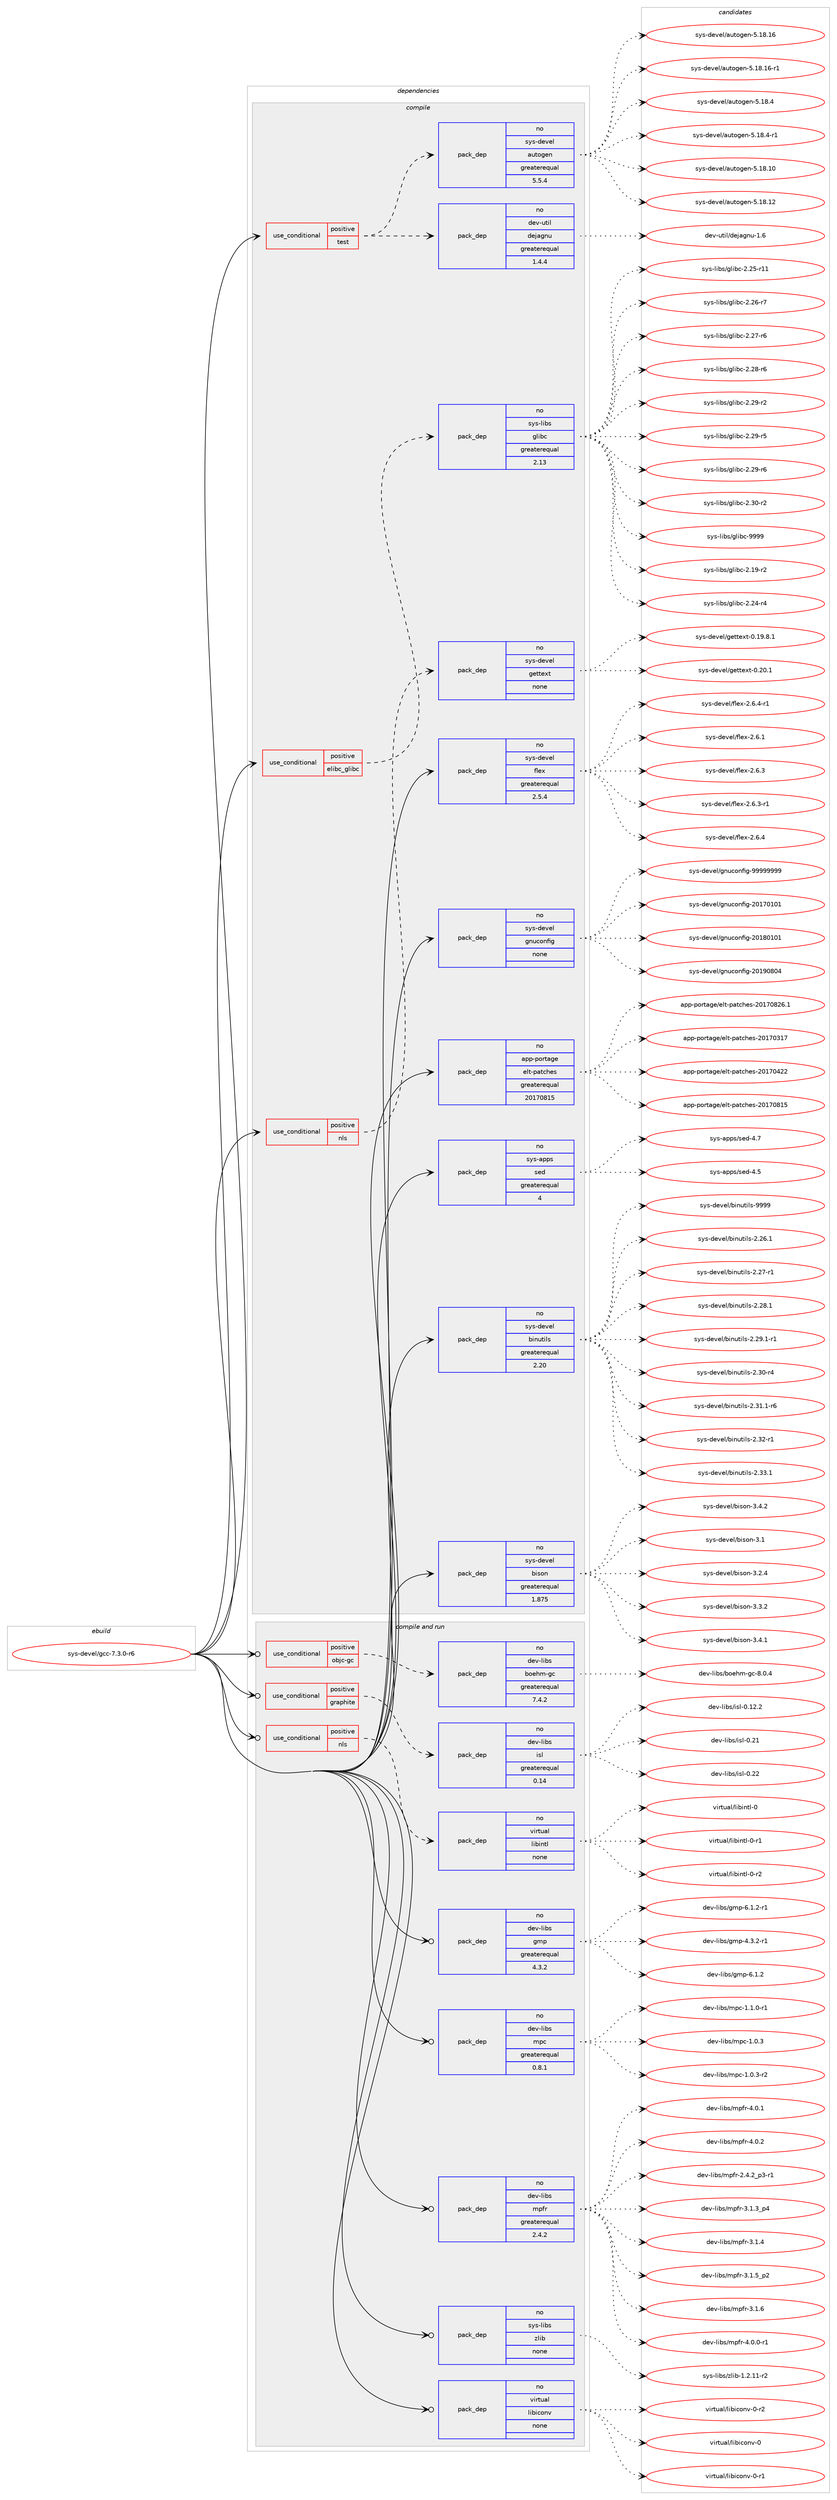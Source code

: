 digraph prolog {

# *************
# Graph options
# *************

newrank=true;
concentrate=true;
compound=true;
graph [rankdir=LR,fontname=Helvetica,fontsize=10,ranksep=1.5];#, ranksep=2.5, nodesep=0.2];
edge  [arrowhead=vee];
node  [fontname=Helvetica,fontsize=10];

# **********
# The ebuild
# **********

subgraph cluster_leftcol {
color=gray;
rank=same;
label=<<i>ebuild</i>>;
id [label="sys-devel/gcc-7.3.0-r6", color=red, width=4, href="../sys-devel/gcc-7.3.0-r6.svg"];
}

# ****************
# The dependencies
# ****************

subgraph cluster_midcol {
color=gray;
label=<<i>dependencies</i>>;
subgraph cluster_compile {
fillcolor="#eeeeee";
style=filled;
label=<<i>compile</i>>;
subgraph cond213833 {
dependency889468 [label=<<TABLE BORDER="0" CELLBORDER="1" CELLSPACING="0" CELLPADDING="4"><TR><TD ROWSPAN="3" CELLPADDING="10">use_conditional</TD></TR><TR><TD>positive</TD></TR><TR><TD>elibc_glibc</TD></TR></TABLE>>, shape=none, color=red];
subgraph pack660074 {
dependency889469 [label=<<TABLE BORDER="0" CELLBORDER="1" CELLSPACING="0" CELLPADDING="4" WIDTH="220"><TR><TD ROWSPAN="6" CELLPADDING="30">pack_dep</TD></TR><TR><TD WIDTH="110">no</TD></TR><TR><TD>sys-libs</TD></TR><TR><TD>glibc</TD></TR><TR><TD>greaterequal</TD></TR><TR><TD>2.13</TD></TR></TABLE>>, shape=none, color=blue];
}
dependency889468:e -> dependency889469:w [weight=20,style="dashed",arrowhead="vee"];
}
id:e -> dependency889468:w [weight=20,style="solid",arrowhead="vee"];
subgraph cond213834 {
dependency889470 [label=<<TABLE BORDER="0" CELLBORDER="1" CELLSPACING="0" CELLPADDING="4"><TR><TD ROWSPAN="3" CELLPADDING="10">use_conditional</TD></TR><TR><TD>positive</TD></TR><TR><TD>nls</TD></TR></TABLE>>, shape=none, color=red];
subgraph pack660075 {
dependency889471 [label=<<TABLE BORDER="0" CELLBORDER="1" CELLSPACING="0" CELLPADDING="4" WIDTH="220"><TR><TD ROWSPAN="6" CELLPADDING="30">pack_dep</TD></TR><TR><TD WIDTH="110">no</TD></TR><TR><TD>sys-devel</TD></TR><TR><TD>gettext</TD></TR><TR><TD>none</TD></TR><TR><TD></TD></TR></TABLE>>, shape=none, color=blue];
}
dependency889470:e -> dependency889471:w [weight=20,style="dashed",arrowhead="vee"];
}
id:e -> dependency889470:w [weight=20,style="solid",arrowhead="vee"];
subgraph cond213835 {
dependency889472 [label=<<TABLE BORDER="0" CELLBORDER="1" CELLSPACING="0" CELLPADDING="4"><TR><TD ROWSPAN="3" CELLPADDING="10">use_conditional</TD></TR><TR><TD>positive</TD></TR><TR><TD>test</TD></TR></TABLE>>, shape=none, color=red];
subgraph pack660076 {
dependency889473 [label=<<TABLE BORDER="0" CELLBORDER="1" CELLSPACING="0" CELLPADDING="4" WIDTH="220"><TR><TD ROWSPAN="6" CELLPADDING="30">pack_dep</TD></TR><TR><TD WIDTH="110">no</TD></TR><TR><TD>dev-util</TD></TR><TR><TD>dejagnu</TD></TR><TR><TD>greaterequal</TD></TR><TR><TD>1.4.4</TD></TR></TABLE>>, shape=none, color=blue];
}
dependency889472:e -> dependency889473:w [weight=20,style="dashed",arrowhead="vee"];
subgraph pack660077 {
dependency889474 [label=<<TABLE BORDER="0" CELLBORDER="1" CELLSPACING="0" CELLPADDING="4" WIDTH="220"><TR><TD ROWSPAN="6" CELLPADDING="30">pack_dep</TD></TR><TR><TD WIDTH="110">no</TD></TR><TR><TD>sys-devel</TD></TR><TR><TD>autogen</TD></TR><TR><TD>greaterequal</TD></TR><TR><TD>5.5.4</TD></TR></TABLE>>, shape=none, color=blue];
}
dependency889472:e -> dependency889474:w [weight=20,style="dashed",arrowhead="vee"];
}
id:e -> dependency889472:w [weight=20,style="solid",arrowhead="vee"];
subgraph pack660078 {
dependency889475 [label=<<TABLE BORDER="0" CELLBORDER="1" CELLSPACING="0" CELLPADDING="4" WIDTH="220"><TR><TD ROWSPAN="6" CELLPADDING="30">pack_dep</TD></TR><TR><TD WIDTH="110">no</TD></TR><TR><TD>app-portage</TD></TR><TR><TD>elt-patches</TD></TR><TR><TD>greaterequal</TD></TR><TR><TD>20170815</TD></TR></TABLE>>, shape=none, color=blue];
}
id:e -> dependency889475:w [weight=20,style="solid",arrowhead="vee"];
subgraph pack660079 {
dependency889476 [label=<<TABLE BORDER="0" CELLBORDER="1" CELLSPACING="0" CELLPADDING="4" WIDTH="220"><TR><TD ROWSPAN="6" CELLPADDING="30">pack_dep</TD></TR><TR><TD WIDTH="110">no</TD></TR><TR><TD>sys-apps</TD></TR><TR><TD>sed</TD></TR><TR><TD>greaterequal</TD></TR><TR><TD>4</TD></TR></TABLE>>, shape=none, color=blue];
}
id:e -> dependency889476:w [weight=20,style="solid",arrowhead="vee"];
subgraph pack660080 {
dependency889477 [label=<<TABLE BORDER="0" CELLBORDER="1" CELLSPACING="0" CELLPADDING="4" WIDTH="220"><TR><TD ROWSPAN="6" CELLPADDING="30">pack_dep</TD></TR><TR><TD WIDTH="110">no</TD></TR><TR><TD>sys-devel</TD></TR><TR><TD>binutils</TD></TR><TR><TD>greaterequal</TD></TR><TR><TD>2.20</TD></TR></TABLE>>, shape=none, color=blue];
}
id:e -> dependency889477:w [weight=20,style="solid",arrowhead="vee"];
subgraph pack660081 {
dependency889478 [label=<<TABLE BORDER="0" CELLBORDER="1" CELLSPACING="0" CELLPADDING="4" WIDTH="220"><TR><TD ROWSPAN="6" CELLPADDING="30">pack_dep</TD></TR><TR><TD WIDTH="110">no</TD></TR><TR><TD>sys-devel</TD></TR><TR><TD>bison</TD></TR><TR><TD>greaterequal</TD></TR><TR><TD>1.875</TD></TR></TABLE>>, shape=none, color=blue];
}
id:e -> dependency889478:w [weight=20,style="solid",arrowhead="vee"];
subgraph pack660082 {
dependency889479 [label=<<TABLE BORDER="0" CELLBORDER="1" CELLSPACING="0" CELLPADDING="4" WIDTH="220"><TR><TD ROWSPAN="6" CELLPADDING="30">pack_dep</TD></TR><TR><TD WIDTH="110">no</TD></TR><TR><TD>sys-devel</TD></TR><TR><TD>flex</TD></TR><TR><TD>greaterequal</TD></TR><TR><TD>2.5.4</TD></TR></TABLE>>, shape=none, color=blue];
}
id:e -> dependency889479:w [weight=20,style="solid",arrowhead="vee"];
subgraph pack660083 {
dependency889480 [label=<<TABLE BORDER="0" CELLBORDER="1" CELLSPACING="0" CELLPADDING="4" WIDTH="220"><TR><TD ROWSPAN="6" CELLPADDING="30">pack_dep</TD></TR><TR><TD WIDTH="110">no</TD></TR><TR><TD>sys-devel</TD></TR><TR><TD>gnuconfig</TD></TR><TR><TD>none</TD></TR><TR><TD></TD></TR></TABLE>>, shape=none, color=blue];
}
id:e -> dependency889480:w [weight=20,style="solid",arrowhead="vee"];
}
subgraph cluster_compileandrun {
fillcolor="#eeeeee";
style=filled;
label=<<i>compile and run</i>>;
subgraph cond213836 {
dependency889481 [label=<<TABLE BORDER="0" CELLBORDER="1" CELLSPACING="0" CELLPADDING="4"><TR><TD ROWSPAN="3" CELLPADDING="10">use_conditional</TD></TR><TR><TD>positive</TD></TR><TR><TD>graphite</TD></TR></TABLE>>, shape=none, color=red];
subgraph pack660084 {
dependency889482 [label=<<TABLE BORDER="0" CELLBORDER="1" CELLSPACING="0" CELLPADDING="4" WIDTH="220"><TR><TD ROWSPAN="6" CELLPADDING="30">pack_dep</TD></TR><TR><TD WIDTH="110">no</TD></TR><TR><TD>dev-libs</TD></TR><TR><TD>isl</TD></TR><TR><TD>greaterequal</TD></TR><TR><TD>0.14</TD></TR></TABLE>>, shape=none, color=blue];
}
dependency889481:e -> dependency889482:w [weight=20,style="dashed",arrowhead="vee"];
}
id:e -> dependency889481:w [weight=20,style="solid",arrowhead="odotvee"];
subgraph cond213837 {
dependency889483 [label=<<TABLE BORDER="0" CELLBORDER="1" CELLSPACING="0" CELLPADDING="4"><TR><TD ROWSPAN="3" CELLPADDING="10">use_conditional</TD></TR><TR><TD>positive</TD></TR><TR><TD>nls</TD></TR></TABLE>>, shape=none, color=red];
subgraph pack660085 {
dependency889484 [label=<<TABLE BORDER="0" CELLBORDER="1" CELLSPACING="0" CELLPADDING="4" WIDTH="220"><TR><TD ROWSPAN="6" CELLPADDING="30">pack_dep</TD></TR><TR><TD WIDTH="110">no</TD></TR><TR><TD>virtual</TD></TR><TR><TD>libintl</TD></TR><TR><TD>none</TD></TR><TR><TD></TD></TR></TABLE>>, shape=none, color=blue];
}
dependency889483:e -> dependency889484:w [weight=20,style="dashed",arrowhead="vee"];
}
id:e -> dependency889483:w [weight=20,style="solid",arrowhead="odotvee"];
subgraph cond213838 {
dependency889485 [label=<<TABLE BORDER="0" CELLBORDER="1" CELLSPACING="0" CELLPADDING="4"><TR><TD ROWSPAN="3" CELLPADDING="10">use_conditional</TD></TR><TR><TD>positive</TD></TR><TR><TD>objc-gc</TD></TR></TABLE>>, shape=none, color=red];
subgraph pack660086 {
dependency889486 [label=<<TABLE BORDER="0" CELLBORDER="1" CELLSPACING="0" CELLPADDING="4" WIDTH="220"><TR><TD ROWSPAN="6" CELLPADDING="30">pack_dep</TD></TR><TR><TD WIDTH="110">no</TD></TR><TR><TD>dev-libs</TD></TR><TR><TD>boehm-gc</TD></TR><TR><TD>greaterequal</TD></TR><TR><TD>7.4.2</TD></TR></TABLE>>, shape=none, color=blue];
}
dependency889485:e -> dependency889486:w [weight=20,style="dashed",arrowhead="vee"];
}
id:e -> dependency889485:w [weight=20,style="solid",arrowhead="odotvee"];
subgraph pack660087 {
dependency889487 [label=<<TABLE BORDER="0" CELLBORDER="1" CELLSPACING="0" CELLPADDING="4" WIDTH="220"><TR><TD ROWSPAN="6" CELLPADDING="30">pack_dep</TD></TR><TR><TD WIDTH="110">no</TD></TR><TR><TD>dev-libs</TD></TR><TR><TD>gmp</TD></TR><TR><TD>greaterequal</TD></TR><TR><TD>4.3.2</TD></TR></TABLE>>, shape=none, color=blue];
}
id:e -> dependency889487:w [weight=20,style="solid",arrowhead="odotvee"];
subgraph pack660088 {
dependency889488 [label=<<TABLE BORDER="0" CELLBORDER="1" CELLSPACING="0" CELLPADDING="4" WIDTH="220"><TR><TD ROWSPAN="6" CELLPADDING="30">pack_dep</TD></TR><TR><TD WIDTH="110">no</TD></TR><TR><TD>dev-libs</TD></TR><TR><TD>mpc</TD></TR><TR><TD>greaterequal</TD></TR><TR><TD>0.8.1</TD></TR></TABLE>>, shape=none, color=blue];
}
id:e -> dependency889488:w [weight=20,style="solid",arrowhead="odotvee"];
subgraph pack660089 {
dependency889489 [label=<<TABLE BORDER="0" CELLBORDER="1" CELLSPACING="0" CELLPADDING="4" WIDTH="220"><TR><TD ROWSPAN="6" CELLPADDING="30">pack_dep</TD></TR><TR><TD WIDTH="110">no</TD></TR><TR><TD>dev-libs</TD></TR><TR><TD>mpfr</TD></TR><TR><TD>greaterequal</TD></TR><TR><TD>2.4.2</TD></TR></TABLE>>, shape=none, color=blue];
}
id:e -> dependency889489:w [weight=20,style="solid",arrowhead="odotvee"];
subgraph pack660090 {
dependency889490 [label=<<TABLE BORDER="0" CELLBORDER="1" CELLSPACING="0" CELLPADDING="4" WIDTH="220"><TR><TD ROWSPAN="6" CELLPADDING="30">pack_dep</TD></TR><TR><TD WIDTH="110">no</TD></TR><TR><TD>sys-libs</TD></TR><TR><TD>zlib</TD></TR><TR><TD>none</TD></TR><TR><TD></TD></TR></TABLE>>, shape=none, color=blue];
}
id:e -> dependency889490:w [weight=20,style="solid",arrowhead="odotvee"];
subgraph pack660091 {
dependency889491 [label=<<TABLE BORDER="0" CELLBORDER="1" CELLSPACING="0" CELLPADDING="4" WIDTH="220"><TR><TD ROWSPAN="6" CELLPADDING="30">pack_dep</TD></TR><TR><TD WIDTH="110">no</TD></TR><TR><TD>virtual</TD></TR><TR><TD>libiconv</TD></TR><TR><TD>none</TD></TR><TR><TD></TD></TR></TABLE>>, shape=none, color=blue];
}
id:e -> dependency889491:w [weight=20,style="solid",arrowhead="odotvee"];
}
subgraph cluster_run {
fillcolor="#eeeeee";
style=filled;
label=<<i>run</i>>;
}
}

# **************
# The candidates
# **************

subgraph cluster_choices {
rank=same;
color=gray;
label=<<i>candidates</i>>;

subgraph choice660074 {
color=black;
nodesep=1;
choice115121115451081059811547103108105989945504649574511450 [label="sys-libs/glibc-2.19-r2", color=red, width=4,href="../sys-libs/glibc-2.19-r2.svg"];
choice115121115451081059811547103108105989945504650524511452 [label="sys-libs/glibc-2.24-r4", color=red, width=4,href="../sys-libs/glibc-2.24-r4.svg"];
choice11512111545108105981154710310810598994550465053451144949 [label="sys-libs/glibc-2.25-r11", color=red, width=4,href="../sys-libs/glibc-2.25-r11.svg"];
choice115121115451081059811547103108105989945504650544511455 [label="sys-libs/glibc-2.26-r7", color=red, width=4,href="../sys-libs/glibc-2.26-r7.svg"];
choice115121115451081059811547103108105989945504650554511454 [label="sys-libs/glibc-2.27-r6", color=red, width=4,href="../sys-libs/glibc-2.27-r6.svg"];
choice115121115451081059811547103108105989945504650564511454 [label="sys-libs/glibc-2.28-r6", color=red, width=4,href="../sys-libs/glibc-2.28-r6.svg"];
choice115121115451081059811547103108105989945504650574511450 [label="sys-libs/glibc-2.29-r2", color=red, width=4,href="../sys-libs/glibc-2.29-r2.svg"];
choice115121115451081059811547103108105989945504650574511453 [label="sys-libs/glibc-2.29-r5", color=red, width=4,href="../sys-libs/glibc-2.29-r5.svg"];
choice115121115451081059811547103108105989945504650574511454 [label="sys-libs/glibc-2.29-r6", color=red, width=4,href="../sys-libs/glibc-2.29-r6.svg"];
choice115121115451081059811547103108105989945504651484511450 [label="sys-libs/glibc-2.30-r2", color=red, width=4,href="../sys-libs/glibc-2.30-r2.svg"];
choice11512111545108105981154710310810598994557575757 [label="sys-libs/glibc-9999", color=red, width=4,href="../sys-libs/glibc-9999.svg"];
dependency889469:e -> choice115121115451081059811547103108105989945504649574511450:w [style=dotted,weight="100"];
dependency889469:e -> choice115121115451081059811547103108105989945504650524511452:w [style=dotted,weight="100"];
dependency889469:e -> choice11512111545108105981154710310810598994550465053451144949:w [style=dotted,weight="100"];
dependency889469:e -> choice115121115451081059811547103108105989945504650544511455:w [style=dotted,weight="100"];
dependency889469:e -> choice115121115451081059811547103108105989945504650554511454:w [style=dotted,weight="100"];
dependency889469:e -> choice115121115451081059811547103108105989945504650564511454:w [style=dotted,weight="100"];
dependency889469:e -> choice115121115451081059811547103108105989945504650574511450:w [style=dotted,weight="100"];
dependency889469:e -> choice115121115451081059811547103108105989945504650574511453:w [style=dotted,weight="100"];
dependency889469:e -> choice115121115451081059811547103108105989945504650574511454:w [style=dotted,weight="100"];
dependency889469:e -> choice115121115451081059811547103108105989945504651484511450:w [style=dotted,weight="100"];
dependency889469:e -> choice11512111545108105981154710310810598994557575757:w [style=dotted,weight="100"];
}
subgraph choice660075 {
color=black;
nodesep=1;
choice1151211154510010111810110847103101116116101120116454846495746564649 [label="sys-devel/gettext-0.19.8.1", color=red, width=4,href="../sys-devel/gettext-0.19.8.1.svg"];
choice115121115451001011181011084710310111611610112011645484650484649 [label="sys-devel/gettext-0.20.1", color=red, width=4,href="../sys-devel/gettext-0.20.1.svg"];
dependency889471:e -> choice1151211154510010111810110847103101116116101120116454846495746564649:w [style=dotted,weight="100"];
dependency889471:e -> choice115121115451001011181011084710310111611610112011645484650484649:w [style=dotted,weight="100"];
}
subgraph choice660076 {
color=black;
nodesep=1;
choice10010111845117116105108471001011069710311011745494654 [label="dev-util/dejagnu-1.6", color=red, width=4,href="../dev-util/dejagnu-1.6.svg"];
dependency889473:e -> choice10010111845117116105108471001011069710311011745494654:w [style=dotted,weight="100"];
}
subgraph choice660077 {
color=black;
nodesep=1;
choice1151211154510010111810110847971171161111031011104553464956464948 [label="sys-devel/autogen-5.18.10", color=red, width=4,href="../sys-devel/autogen-5.18.10.svg"];
choice1151211154510010111810110847971171161111031011104553464956464950 [label="sys-devel/autogen-5.18.12", color=red, width=4,href="../sys-devel/autogen-5.18.12.svg"];
choice1151211154510010111810110847971171161111031011104553464956464954 [label="sys-devel/autogen-5.18.16", color=red, width=4,href="../sys-devel/autogen-5.18.16.svg"];
choice11512111545100101118101108479711711611110310111045534649564649544511449 [label="sys-devel/autogen-5.18.16-r1", color=red, width=4,href="../sys-devel/autogen-5.18.16-r1.svg"];
choice11512111545100101118101108479711711611110310111045534649564652 [label="sys-devel/autogen-5.18.4", color=red, width=4,href="../sys-devel/autogen-5.18.4.svg"];
choice115121115451001011181011084797117116111103101110455346495646524511449 [label="sys-devel/autogen-5.18.4-r1", color=red, width=4,href="../sys-devel/autogen-5.18.4-r1.svg"];
dependency889474:e -> choice1151211154510010111810110847971171161111031011104553464956464948:w [style=dotted,weight="100"];
dependency889474:e -> choice1151211154510010111810110847971171161111031011104553464956464950:w [style=dotted,weight="100"];
dependency889474:e -> choice1151211154510010111810110847971171161111031011104553464956464954:w [style=dotted,weight="100"];
dependency889474:e -> choice11512111545100101118101108479711711611110310111045534649564649544511449:w [style=dotted,weight="100"];
dependency889474:e -> choice11512111545100101118101108479711711611110310111045534649564652:w [style=dotted,weight="100"];
dependency889474:e -> choice115121115451001011181011084797117116111103101110455346495646524511449:w [style=dotted,weight="100"];
}
subgraph choice660078 {
color=black;
nodesep=1;
choice97112112451121111141169710310147101108116451129711699104101115455048495548514955 [label="app-portage/elt-patches-20170317", color=red, width=4,href="../app-portage/elt-patches-20170317.svg"];
choice97112112451121111141169710310147101108116451129711699104101115455048495548525050 [label="app-portage/elt-patches-20170422", color=red, width=4,href="../app-portage/elt-patches-20170422.svg"];
choice97112112451121111141169710310147101108116451129711699104101115455048495548564953 [label="app-portage/elt-patches-20170815", color=red, width=4,href="../app-portage/elt-patches-20170815.svg"];
choice971121124511211111411697103101471011081164511297116991041011154550484955485650544649 [label="app-portage/elt-patches-20170826.1", color=red, width=4,href="../app-portage/elt-patches-20170826.1.svg"];
dependency889475:e -> choice97112112451121111141169710310147101108116451129711699104101115455048495548514955:w [style=dotted,weight="100"];
dependency889475:e -> choice97112112451121111141169710310147101108116451129711699104101115455048495548525050:w [style=dotted,weight="100"];
dependency889475:e -> choice97112112451121111141169710310147101108116451129711699104101115455048495548564953:w [style=dotted,weight="100"];
dependency889475:e -> choice971121124511211111411697103101471011081164511297116991041011154550484955485650544649:w [style=dotted,weight="100"];
}
subgraph choice660079 {
color=black;
nodesep=1;
choice11512111545971121121154711510110045524653 [label="sys-apps/sed-4.5", color=red, width=4,href="../sys-apps/sed-4.5.svg"];
choice11512111545971121121154711510110045524655 [label="sys-apps/sed-4.7", color=red, width=4,href="../sys-apps/sed-4.7.svg"];
dependency889476:e -> choice11512111545971121121154711510110045524653:w [style=dotted,weight="100"];
dependency889476:e -> choice11512111545971121121154711510110045524655:w [style=dotted,weight="100"];
}
subgraph choice660080 {
color=black;
nodesep=1;
choice11512111545100101118101108479810511011711610510811545504650544649 [label="sys-devel/binutils-2.26.1", color=red, width=4,href="../sys-devel/binutils-2.26.1.svg"];
choice11512111545100101118101108479810511011711610510811545504650554511449 [label="sys-devel/binutils-2.27-r1", color=red, width=4,href="../sys-devel/binutils-2.27-r1.svg"];
choice11512111545100101118101108479810511011711610510811545504650564649 [label="sys-devel/binutils-2.28.1", color=red, width=4,href="../sys-devel/binutils-2.28.1.svg"];
choice115121115451001011181011084798105110117116105108115455046505746494511449 [label="sys-devel/binutils-2.29.1-r1", color=red, width=4,href="../sys-devel/binutils-2.29.1-r1.svg"];
choice11512111545100101118101108479810511011711610510811545504651484511452 [label="sys-devel/binutils-2.30-r4", color=red, width=4,href="../sys-devel/binutils-2.30-r4.svg"];
choice115121115451001011181011084798105110117116105108115455046514946494511454 [label="sys-devel/binutils-2.31.1-r6", color=red, width=4,href="../sys-devel/binutils-2.31.1-r6.svg"];
choice11512111545100101118101108479810511011711610510811545504651504511449 [label="sys-devel/binutils-2.32-r1", color=red, width=4,href="../sys-devel/binutils-2.32-r1.svg"];
choice11512111545100101118101108479810511011711610510811545504651514649 [label="sys-devel/binutils-2.33.1", color=red, width=4,href="../sys-devel/binutils-2.33.1.svg"];
choice1151211154510010111810110847981051101171161051081154557575757 [label="sys-devel/binutils-9999", color=red, width=4,href="../sys-devel/binutils-9999.svg"];
dependency889477:e -> choice11512111545100101118101108479810511011711610510811545504650544649:w [style=dotted,weight="100"];
dependency889477:e -> choice11512111545100101118101108479810511011711610510811545504650554511449:w [style=dotted,weight="100"];
dependency889477:e -> choice11512111545100101118101108479810511011711610510811545504650564649:w [style=dotted,weight="100"];
dependency889477:e -> choice115121115451001011181011084798105110117116105108115455046505746494511449:w [style=dotted,weight="100"];
dependency889477:e -> choice11512111545100101118101108479810511011711610510811545504651484511452:w [style=dotted,weight="100"];
dependency889477:e -> choice115121115451001011181011084798105110117116105108115455046514946494511454:w [style=dotted,weight="100"];
dependency889477:e -> choice11512111545100101118101108479810511011711610510811545504651504511449:w [style=dotted,weight="100"];
dependency889477:e -> choice11512111545100101118101108479810511011711610510811545504651514649:w [style=dotted,weight="100"];
dependency889477:e -> choice1151211154510010111810110847981051101171161051081154557575757:w [style=dotted,weight="100"];
}
subgraph choice660081 {
color=black;
nodesep=1;
choice11512111545100101118101108479810511511111045514649 [label="sys-devel/bison-3.1", color=red, width=4,href="../sys-devel/bison-3.1.svg"];
choice115121115451001011181011084798105115111110455146504652 [label="sys-devel/bison-3.2.4", color=red, width=4,href="../sys-devel/bison-3.2.4.svg"];
choice115121115451001011181011084798105115111110455146514650 [label="sys-devel/bison-3.3.2", color=red, width=4,href="../sys-devel/bison-3.3.2.svg"];
choice115121115451001011181011084798105115111110455146524649 [label="sys-devel/bison-3.4.1", color=red, width=4,href="../sys-devel/bison-3.4.1.svg"];
choice115121115451001011181011084798105115111110455146524650 [label="sys-devel/bison-3.4.2", color=red, width=4,href="../sys-devel/bison-3.4.2.svg"];
dependency889478:e -> choice11512111545100101118101108479810511511111045514649:w [style=dotted,weight="100"];
dependency889478:e -> choice115121115451001011181011084798105115111110455146504652:w [style=dotted,weight="100"];
dependency889478:e -> choice115121115451001011181011084798105115111110455146514650:w [style=dotted,weight="100"];
dependency889478:e -> choice115121115451001011181011084798105115111110455146524649:w [style=dotted,weight="100"];
dependency889478:e -> choice115121115451001011181011084798105115111110455146524650:w [style=dotted,weight="100"];
}
subgraph choice660082 {
color=black;
nodesep=1;
choice1151211154510010111810110847102108101120455046544649 [label="sys-devel/flex-2.6.1", color=red, width=4,href="../sys-devel/flex-2.6.1.svg"];
choice1151211154510010111810110847102108101120455046544651 [label="sys-devel/flex-2.6.3", color=red, width=4,href="../sys-devel/flex-2.6.3.svg"];
choice11512111545100101118101108471021081011204550465446514511449 [label="sys-devel/flex-2.6.3-r1", color=red, width=4,href="../sys-devel/flex-2.6.3-r1.svg"];
choice1151211154510010111810110847102108101120455046544652 [label="sys-devel/flex-2.6.4", color=red, width=4,href="../sys-devel/flex-2.6.4.svg"];
choice11512111545100101118101108471021081011204550465446524511449 [label="sys-devel/flex-2.6.4-r1", color=red, width=4,href="../sys-devel/flex-2.6.4-r1.svg"];
dependency889479:e -> choice1151211154510010111810110847102108101120455046544649:w [style=dotted,weight="100"];
dependency889479:e -> choice1151211154510010111810110847102108101120455046544651:w [style=dotted,weight="100"];
dependency889479:e -> choice11512111545100101118101108471021081011204550465446514511449:w [style=dotted,weight="100"];
dependency889479:e -> choice1151211154510010111810110847102108101120455046544652:w [style=dotted,weight="100"];
dependency889479:e -> choice11512111545100101118101108471021081011204550465446524511449:w [style=dotted,weight="100"];
}
subgraph choice660083 {
color=black;
nodesep=1;
choice115121115451001011181011084710311011799111110102105103455048495548494849 [label="sys-devel/gnuconfig-20170101", color=red, width=4,href="../sys-devel/gnuconfig-20170101.svg"];
choice115121115451001011181011084710311011799111110102105103455048495648494849 [label="sys-devel/gnuconfig-20180101", color=red, width=4,href="../sys-devel/gnuconfig-20180101.svg"];
choice115121115451001011181011084710311011799111110102105103455048495748564852 [label="sys-devel/gnuconfig-20190804", color=red, width=4,href="../sys-devel/gnuconfig-20190804.svg"];
choice115121115451001011181011084710311011799111110102105103455757575757575757 [label="sys-devel/gnuconfig-99999999", color=red, width=4,href="../sys-devel/gnuconfig-99999999.svg"];
dependency889480:e -> choice115121115451001011181011084710311011799111110102105103455048495548494849:w [style=dotted,weight="100"];
dependency889480:e -> choice115121115451001011181011084710311011799111110102105103455048495648494849:w [style=dotted,weight="100"];
dependency889480:e -> choice115121115451001011181011084710311011799111110102105103455048495748564852:w [style=dotted,weight="100"];
dependency889480:e -> choice115121115451001011181011084710311011799111110102105103455757575757575757:w [style=dotted,weight="100"];
}
subgraph choice660084 {
color=black;
nodesep=1;
choice10010111845108105981154710511510845484649504650 [label="dev-libs/isl-0.12.2", color=red, width=4,href="../dev-libs/isl-0.12.2.svg"];
choice1001011184510810598115471051151084548465049 [label="dev-libs/isl-0.21", color=red, width=4,href="../dev-libs/isl-0.21.svg"];
choice1001011184510810598115471051151084548465050 [label="dev-libs/isl-0.22", color=red, width=4,href="../dev-libs/isl-0.22.svg"];
dependency889482:e -> choice10010111845108105981154710511510845484649504650:w [style=dotted,weight="100"];
dependency889482:e -> choice1001011184510810598115471051151084548465049:w [style=dotted,weight="100"];
dependency889482:e -> choice1001011184510810598115471051151084548465050:w [style=dotted,weight="100"];
}
subgraph choice660085 {
color=black;
nodesep=1;
choice1181051141161179710847108105981051101161084548 [label="virtual/libintl-0", color=red, width=4,href="../virtual/libintl-0.svg"];
choice11810511411611797108471081059810511011610845484511449 [label="virtual/libintl-0-r1", color=red, width=4,href="../virtual/libintl-0-r1.svg"];
choice11810511411611797108471081059810511011610845484511450 [label="virtual/libintl-0-r2", color=red, width=4,href="../virtual/libintl-0-r2.svg"];
dependency889484:e -> choice1181051141161179710847108105981051101161084548:w [style=dotted,weight="100"];
dependency889484:e -> choice11810511411611797108471081059810511011610845484511449:w [style=dotted,weight="100"];
dependency889484:e -> choice11810511411611797108471081059810511011610845484511450:w [style=dotted,weight="100"];
}
subgraph choice660086 {
color=black;
nodesep=1;
choice100101118451081059811547981111011041094510399455646484652 [label="dev-libs/boehm-gc-8.0.4", color=red, width=4,href="../dev-libs/boehm-gc-8.0.4.svg"];
dependency889486:e -> choice100101118451081059811547981111011041094510399455646484652:w [style=dotted,weight="100"];
}
subgraph choice660087 {
color=black;
nodesep=1;
choice1001011184510810598115471031091124552465146504511449 [label="dev-libs/gmp-4.3.2-r1", color=red, width=4,href="../dev-libs/gmp-4.3.2-r1.svg"];
choice100101118451081059811547103109112455446494650 [label="dev-libs/gmp-6.1.2", color=red, width=4,href="../dev-libs/gmp-6.1.2.svg"];
choice1001011184510810598115471031091124554464946504511449 [label="dev-libs/gmp-6.1.2-r1", color=red, width=4,href="../dev-libs/gmp-6.1.2-r1.svg"];
dependency889487:e -> choice1001011184510810598115471031091124552465146504511449:w [style=dotted,weight="100"];
dependency889487:e -> choice100101118451081059811547103109112455446494650:w [style=dotted,weight="100"];
dependency889487:e -> choice1001011184510810598115471031091124554464946504511449:w [style=dotted,weight="100"];
}
subgraph choice660088 {
color=black;
nodesep=1;
choice10010111845108105981154710911299454946484651 [label="dev-libs/mpc-1.0.3", color=red, width=4,href="../dev-libs/mpc-1.0.3.svg"];
choice100101118451081059811547109112994549464846514511450 [label="dev-libs/mpc-1.0.3-r2", color=red, width=4,href="../dev-libs/mpc-1.0.3-r2.svg"];
choice100101118451081059811547109112994549464946484511449 [label="dev-libs/mpc-1.1.0-r1", color=red, width=4,href="../dev-libs/mpc-1.1.0-r1.svg"];
dependency889488:e -> choice10010111845108105981154710911299454946484651:w [style=dotted,weight="100"];
dependency889488:e -> choice100101118451081059811547109112994549464846514511450:w [style=dotted,weight="100"];
dependency889488:e -> choice100101118451081059811547109112994549464946484511449:w [style=dotted,weight="100"];
}
subgraph choice660089 {
color=black;
nodesep=1;
choice10010111845108105981154710911210211445504652465095112514511449 [label="dev-libs/mpfr-2.4.2_p3-r1", color=red, width=4,href="../dev-libs/mpfr-2.4.2_p3-r1.svg"];
choice1001011184510810598115471091121021144551464946519511252 [label="dev-libs/mpfr-3.1.3_p4", color=red, width=4,href="../dev-libs/mpfr-3.1.3_p4.svg"];
choice100101118451081059811547109112102114455146494652 [label="dev-libs/mpfr-3.1.4", color=red, width=4,href="../dev-libs/mpfr-3.1.4.svg"];
choice1001011184510810598115471091121021144551464946539511250 [label="dev-libs/mpfr-3.1.5_p2", color=red, width=4,href="../dev-libs/mpfr-3.1.5_p2.svg"];
choice100101118451081059811547109112102114455146494654 [label="dev-libs/mpfr-3.1.6", color=red, width=4,href="../dev-libs/mpfr-3.1.6.svg"];
choice1001011184510810598115471091121021144552464846484511449 [label="dev-libs/mpfr-4.0.0-r1", color=red, width=4,href="../dev-libs/mpfr-4.0.0-r1.svg"];
choice100101118451081059811547109112102114455246484649 [label="dev-libs/mpfr-4.0.1", color=red, width=4,href="../dev-libs/mpfr-4.0.1.svg"];
choice100101118451081059811547109112102114455246484650 [label="dev-libs/mpfr-4.0.2", color=red, width=4,href="../dev-libs/mpfr-4.0.2.svg"];
dependency889489:e -> choice10010111845108105981154710911210211445504652465095112514511449:w [style=dotted,weight="100"];
dependency889489:e -> choice1001011184510810598115471091121021144551464946519511252:w [style=dotted,weight="100"];
dependency889489:e -> choice100101118451081059811547109112102114455146494652:w [style=dotted,weight="100"];
dependency889489:e -> choice1001011184510810598115471091121021144551464946539511250:w [style=dotted,weight="100"];
dependency889489:e -> choice100101118451081059811547109112102114455146494654:w [style=dotted,weight="100"];
dependency889489:e -> choice1001011184510810598115471091121021144552464846484511449:w [style=dotted,weight="100"];
dependency889489:e -> choice100101118451081059811547109112102114455246484649:w [style=dotted,weight="100"];
dependency889489:e -> choice100101118451081059811547109112102114455246484650:w [style=dotted,weight="100"];
}
subgraph choice660090 {
color=black;
nodesep=1;
choice11512111545108105981154712210810598454946504649494511450 [label="sys-libs/zlib-1.2.11-r2", color=red, width=4,href="../sys-libs/zlib-1.2.11-r2.svg"];
dependency889490:e -> choice11512111545108105981154712210810598454946504649494511450:w [style=dotted,weight="100"];
}
subgraph choice660091 {
color=black;
nodesep=1;
choice118105114116117971084710810598105991111101184548 [label="virtual/libiconv-0", color=red, width=4,href="../virtual/libiconv-0.svg"];
choice1181051141161179710847108105981059911111011845484511449 [label="virtual/libiconv-0-r1", color=red, width=4,href="../virtual/libiconv-0-r1.svg"];
choice1181051141161179710847108105981059911111011845484511450 [label="virtual/libiconv-0-r2", color=red, width=4,href="../virtual/libiconv-0-r2.svg"];
dependency889491:e -> choice118105114116117971084710810598105991111101184548:w [style=dotted,weight="100"];
dependency889491:e -> choice1181051141161179710847108105981059911111011845484511449:w [style=dotted,weight="100"];
dependency889491:e -> choice1181051141161179710847108105981059911111011845484511450:w [style=dotted,weight="100"];
}
}

}
